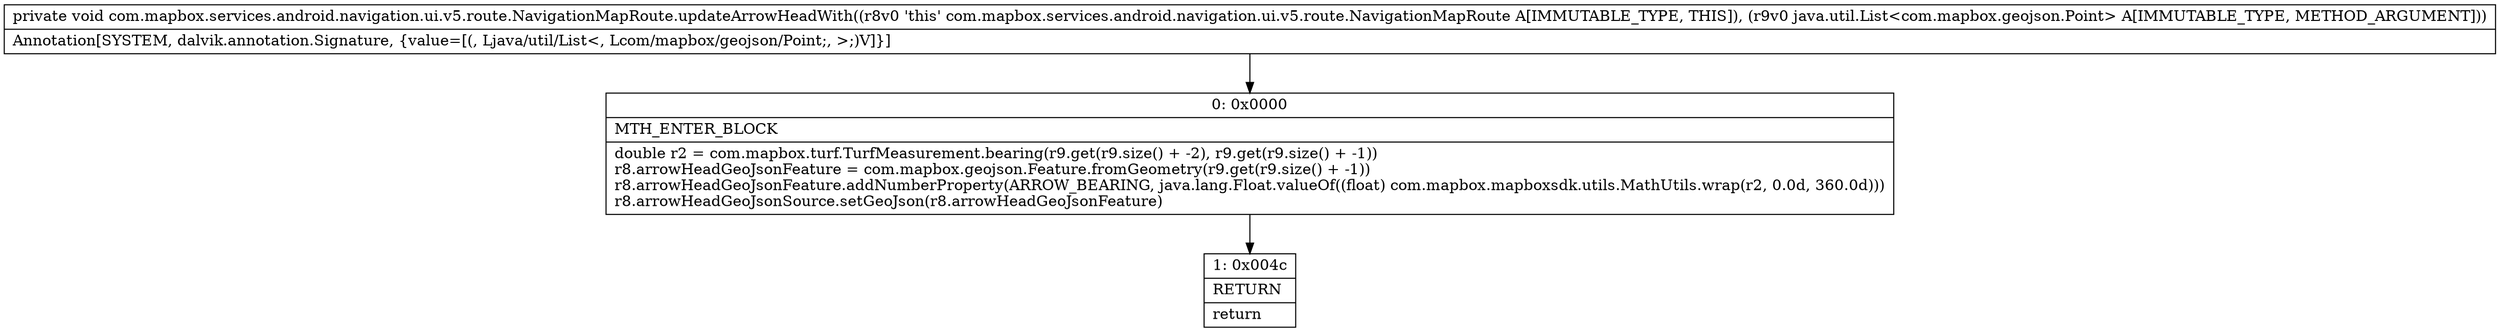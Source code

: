 digraph "CFG forcom.mapbox.services.android.navigation.ui.v5.route.NavigationMapRoute.updateArrowHeadWith(Ljava\/util\/List;)V" {
Node_0 [shape=record,label="{0\:\ 0x0000|MTH_ENTER_BLOCK\l|double r2 = com.mapbox.turf.TurfMeasurement.bearing(r9.get(r9.size() + \-2), r9.get(r9.size() + \-1))\lr8.arrowHeadGeoJsonFeature = com.mapbox.geojson.Feature.fromGeometry(r9.get(r9.size() + \-1))\lr8.arrowHeadGeoJsonFeature.addNumberProperty(ARROW_BEARING, java.lang.Float.valueOf((float) com.mapbox.mapboxsdk.utils.MathUtils.wrap(r2, 0.0d, 360.0d)))\lr8.arrowHeadGeoJsonSource.setGeoJson(r8.arrowHeadGeoJsonFeature)\l}"];
Node_1 [shape=record,label="{1\:\ 0x004c|RETURN\l|return\l}"];
MethodNode[shape=record,label="{private void com.mapbox.services.android.navigation.ui.v5.route.NavigationMapRoute.updateArrowHeadWith((r8v0 'this' com.mapbox.services.android.navigation.ui.v5.route.NavigationMapRoute A[IMMUTABLE_TYPE, THIS]), (r9v0 java.util.List\<com.mapbox.geojson.Point\> A[IMMUTABLE_TYPE, METHOD_ARGUMENT]))  | Annotation[SYSTEM, dalvik.annotation.Signature, \{value=[(, Ljava\/util\/List\<, Lcom\/mapbox\/geojson\/Point;, \>;)V]\}]\l}"];
MethodNode -> Node_0;
Node_0 -> Node_1;
}


